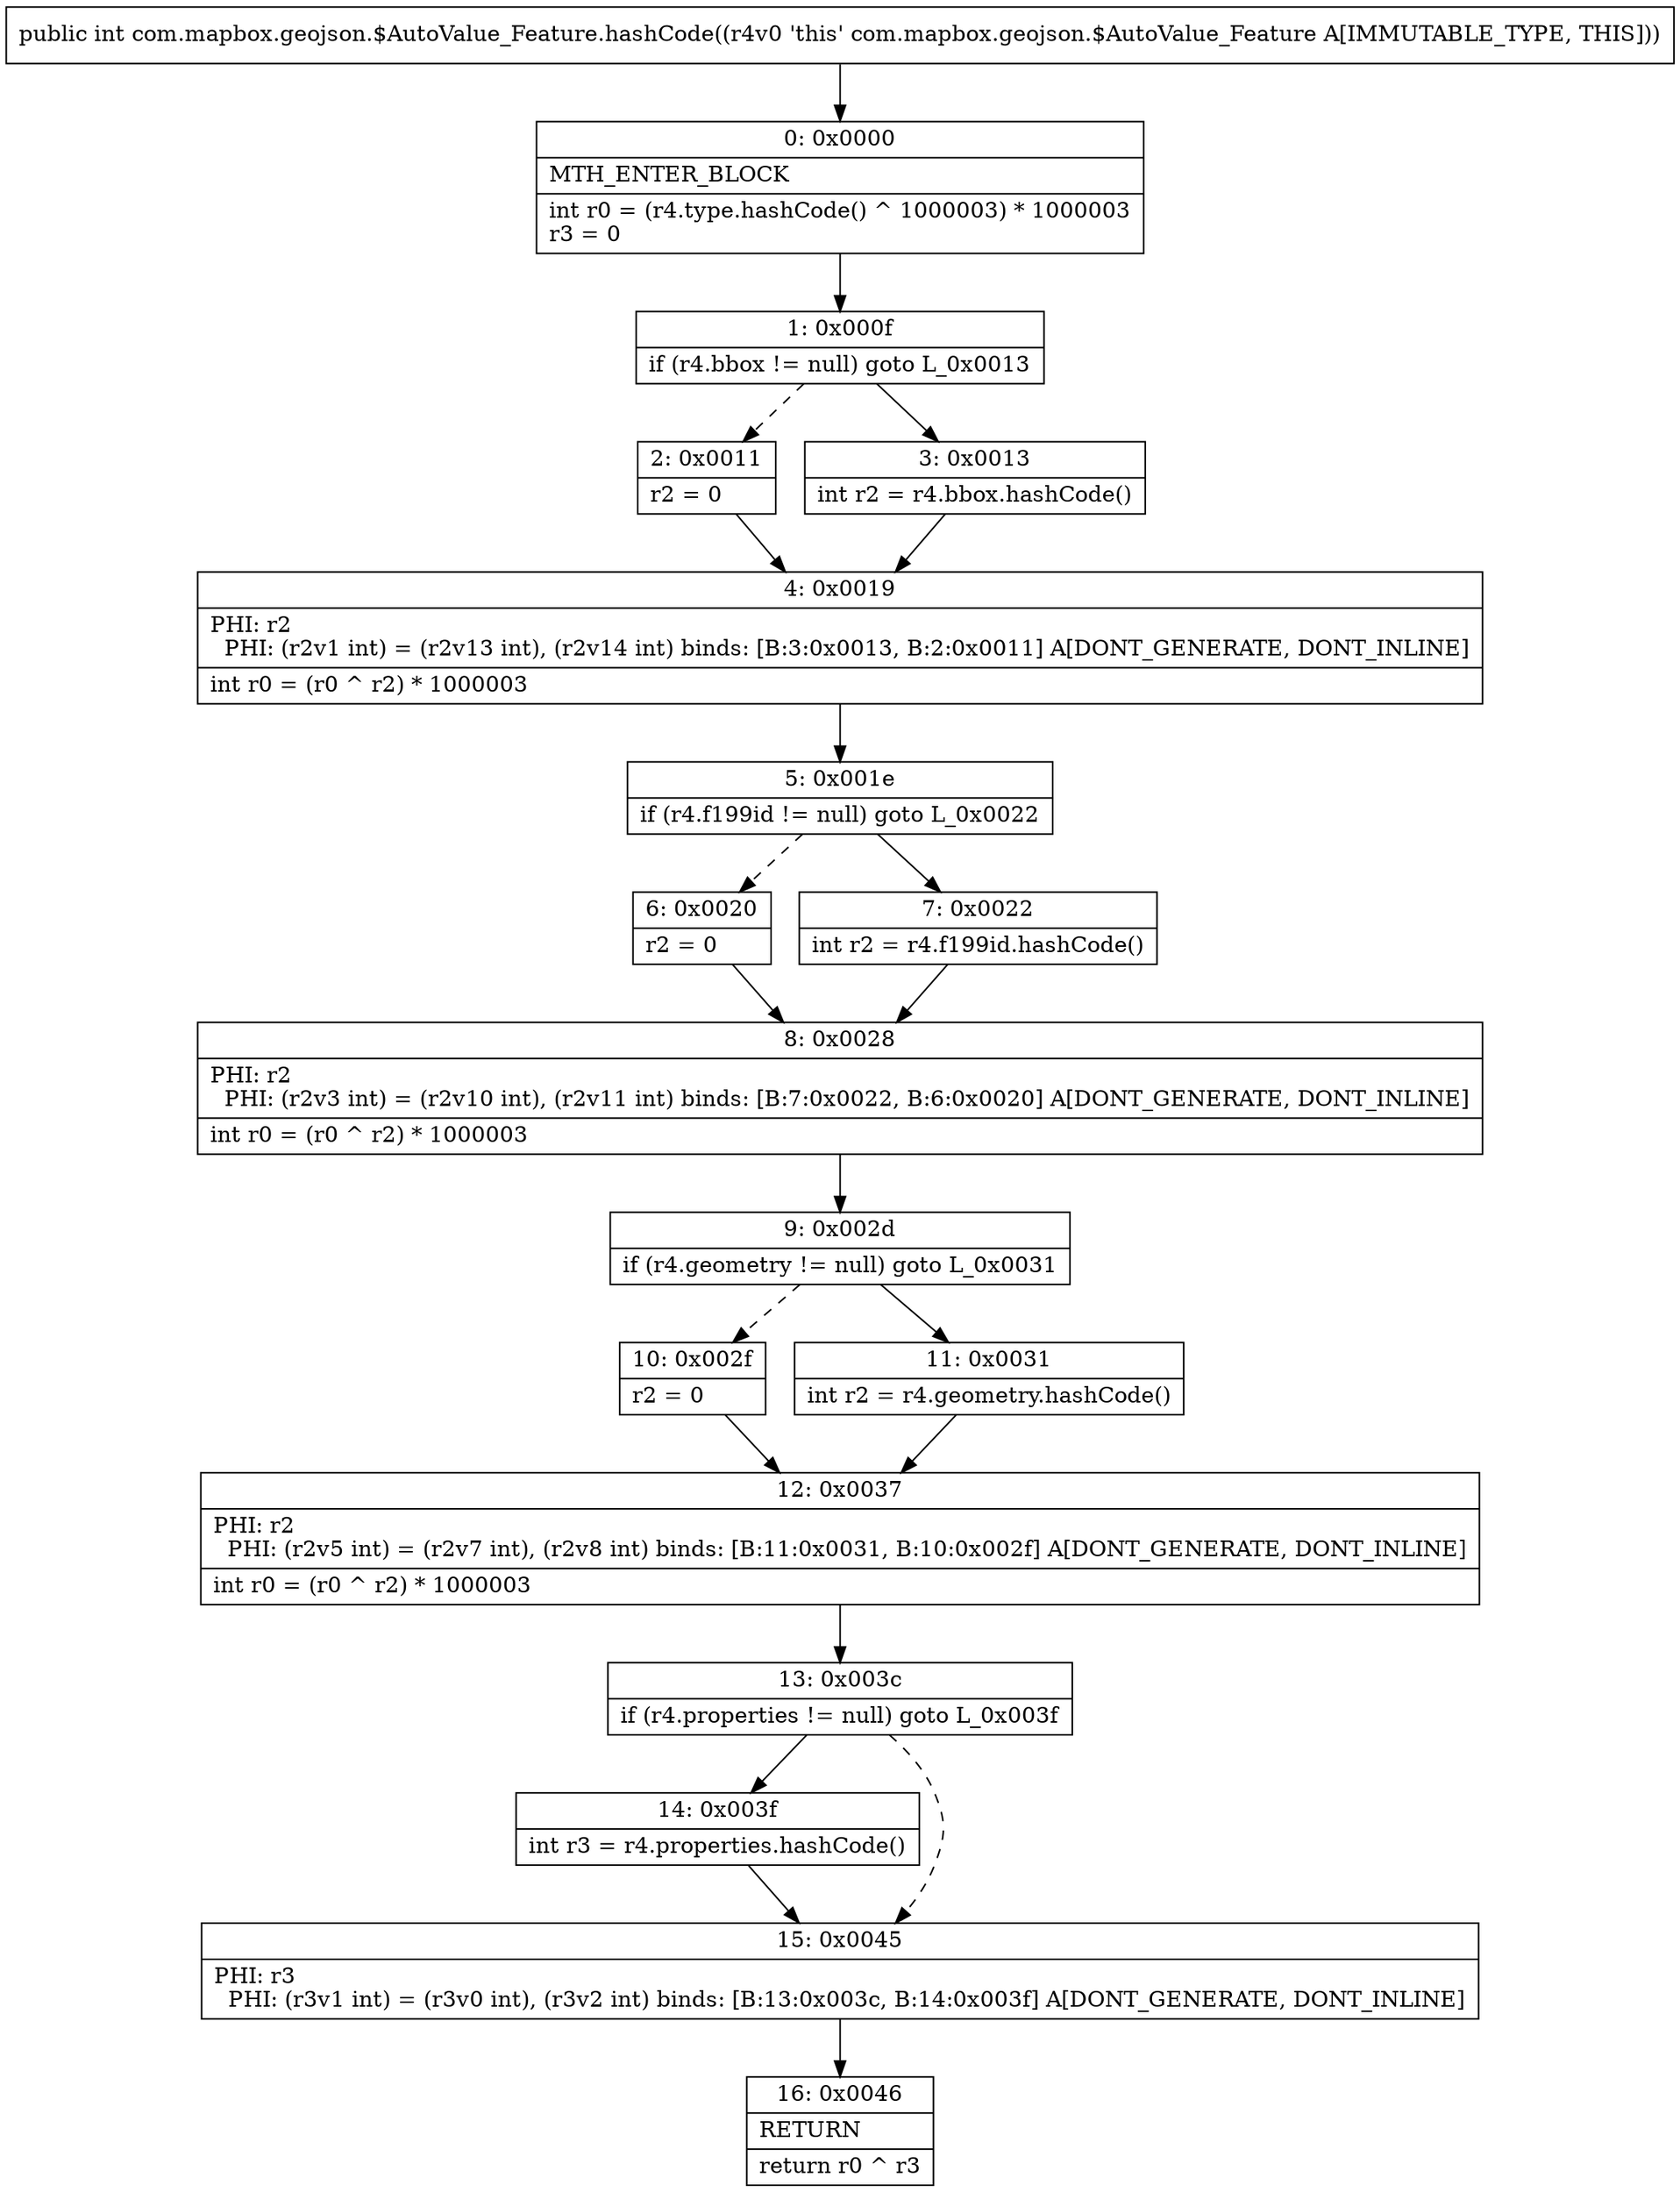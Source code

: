 digraph "CFG forcom.mapbox.geojson.$AutoValue_Feature.hashCode()I" {
Node_0 [shape=record,label="{0\:\ 0x0000|MTH_ENTER_BLOCK\l|int r0 = (r4.type.hashCode() ^ 1000003) * 1000003\lr3 = 0\l}"];
Node_1 [shape=record,label="{1\:\ 0x000f|if (r4.bbox != null) goto L_0x0013\l}"];
Node_2 [shape=record,label="{2\:\ 0x0011|r2 = 0\l}"];
Node_3 [shape=record,label="{3\:\ 0x0013|int r2 = r4.bbox.hashCode()\l}"];
Node_4 [shape=record,label="{4\:\ 0x0019|PHI: r2 \l  PHI: (r2v1 int) = (r2v13 int), (r2v14 int) binds: [B:3:0x0013, B:2:0x0011] A[DONT_GENERATE, DONT_INLINE]\l|int r0 = (r0 ^ r2) * 1000003\l}"];
Node_5 [shape=record,label="{5\:\ 0x001e|if (r4.f199id != null) goto L_0x0022\l}"];
Node_6 [shape=record,label="{6\:\ 0x0020|r2 = 0\l}"];
Node_7 [shape=record,label="{7\:\ 0x0022|int r2 = r4.f199id.hashCode()\l}"];
Node_8 [shape=record,label="{8\:\ 0x0028|PHI: r2 \l  PHI: (r2v3 int) = (r2v10 int), (r2v11 int) binds: [B:7:0x0022, B:6:0x0020] A[DONT_GENERATE, DONT_INLINE]\l|int r0 = (r0 ^ r2) * 1000003\l}"];
Node_9 [shape=record,label="{9\:\ 0x002d|if (r4.geometry != null) goto L_0x0031\l}"];
Node_10 [shape=record,label="{10\:\ 0x002f|r2 = 0\l}"];
Node_11 [shape=record,label="{11\:\ 0x0031|int r2 = r4.geometry.hashCode()\l}"];
Node_12 [shape=record,label="{12\:\ 0x0037|PHI: r2 \l  PHI: (r2v5 int) = (r2v7 int), (r2v8 int) binds: [B:11:0x0031, B:10:0x002f] A[DONT_GENERATE, DONT_INLINE]\l|int r0 = (r0 ^ r2) * 1000003\l}"];
Node_13 [shape=record,label="{13\:\ 0x003c|if (r4.properties != null) goto L_0x003f\l}"];
Node_14 [shape=record,label="{14\:\ 0x003f|int r3 = r4.properties.hashCode()\l}"];
Node_15 [shape=record,label="{15\:\ 0x0045|PHI: r3 \l  PHI: (r3v1 int) = (r3v0 int), (r3v2 int) binds: [B:13:0x003c, B:14:0x003f] A[DONT_GENERATE, DONT_INLINE]\l}"];
Node_16 [shape=record,label="{16\:\ 0x0046|RETURN\l|return r0 ^ r3\l}"];
MethodNode[shape=record,label="{public int com.mapbox.geojson.$AutoValue_Feature.hashCode((r4v0 'this' com.mapbox.geojson.$AutoValue_Feature A[IMMUTABLE_TYPE, THIS])) }"];
MethodNode -> Node_0;
Node_0 -> Node_1;
Node_1 -> Node_2[style=dashed];
Node_1 -> Node_3;
Node_2 -> Node_4;
Node_3 -> Node_4;
Node_4 -> Node_5;
Node_5 -> Node_6[style=dashed];
Node_5 -> Node_7;
Node_6 -> Node_8;
Node_7 -> Node_8;
Node_8 -> Node_9;
Node_9 -> Node_10[style=dashed];
Node_9 -> Node_11;
Node_10 -> Node_12;
Node_11 -> Node_12;
Node_12 -> Node_13;
Node_13 -> Node_14;
Node_13 -> Node_15[style=dashed];
Node_14 -> Node_15;
Node_15 -> Node_16;
}

